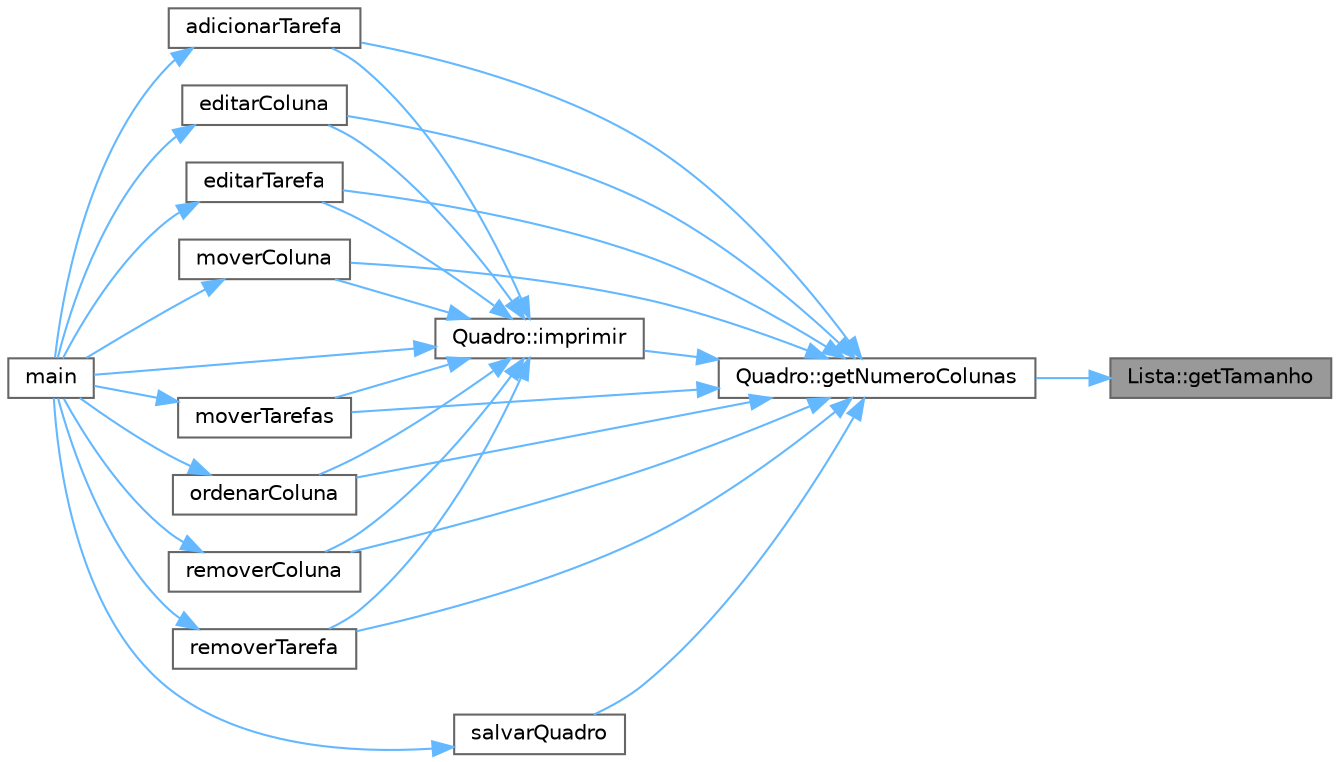 digraph "Lista::getTamanho"
{
 // INTERACTIVE_SVG=YES
 // LATEX_PDF_SIZE
  bgcolor="transparent";
  edge [fontname=Helvetica,fontsize=10,labelfontname=Helvetica,labelfontsize=10];
  node [fontname=Helvetica,fontsize=10,shape=box,height=0.2,width=0.4];
  rankdir="RL";
  Node1 [id="Node000001",label="Lista::getTamanho",height=0.2,width=0.4,color="gray40", fillcolor="grey60", style="filled", fontcolor="black",tooltip="Obtém o tamanho da lista."];
  Node1 -> Node2 [id="edge30_Node000001_Node000002",dir="back",color="steelblue1",style="solid",tooltip=" "];
  Node2 [id="Node000002",label="Quadro::getNumeroColunas",height=0.2,width=0.4,color="grey40", fillcolor="white", style="filled",URL="$d1/d13/class_quadro.html#aad88cee2be59e368c4c09166a7777fb9",tooltip="Obtém o número de colunas do quadro."];
  Node2 -> Node3 [id="edge31_Node000002_Node000003",dir="back",color="steelblue1",style="solid",tooltip=" "];
  Node3 [id="Node000003",label="adicionarTarefa",height=0.2,width=0.4,color="grey40", fillcolor="white", style="filled",URL="$df/d0a/main_8cpp.html#a0d931717ab3053bc49784e26575b01d6",tooltip="Adiciona uma nova tarefa a uma coluna no quadro KanBan."];
  Node3 -> Node4 [id="edge32_Node000003_Node000004",dir="back",color="steelblue1",style="solid",tooltip=" "];
  Node4 [id="Node000004",label="main",height=0.2,width=0.4,color="grey40", fillcolor="white", style="filled",URL="$df/d0a/main_8cpp.html#ae66f6b31b5ad750f1fe042a706a4e3d4",tooltip=" "];
  Node2 -> Node5 [id="edge33_Node000002_Node000005",dir="back",color="steelblue1",style="solid",tooltip=" "];
  Node5 [id="Node000005",label="editarColuna",height=0.2,width=0.4,color="grey40", fillcolor="white", style="filled",URL="$df/d0a/main_8cpp.html#a512a56ef22516c5454d0f925b16adcd6",tooltip="Edita uma coluna existente no quadro KanBan."];
  Node5 -> Node4 [id="edge34_Node000005_Node000004",dir="back",color="steelblue1",style="solid",tooltip=" "];
  Node2 -> Node6 [id="edge35_Node000002_Node000006",dir="back",color="steelblue1",style="solid",tooltip=" "];
  Node6 [id="Node000006",label="editarTarefa",height=0.2,width=0.4,color="grey40", fillcolor="white", style="filled",URL="$df/d0a/main_8cpp.html#ac8773e0e3b3c75454e680ff43c6fcd7f",tooltip="Edita uma tarefa existente no quadro KanBan."];
  Node6 -> Node4 [id="edge36_Node000006_Node000004",dir="back",color="steelblue1",style="solid",tooltip=" "];
  Node2 -> Node7 [id="edge37_Node000002_Node000007",dir="back",color="steelblue1",style="solid",tooltip=" "];
  Node7 [id="Node000007",label="Quadro::imprimir",height=0.2,width=0.4,color="grey40", fillcolor="white", style="filled",URL="$d1/d13/class_quadro.html#a1d27dcd2c84b1742c7ebd4cb0f82a704",tooltip="Imprime as informações do quadro."];
  Node7 -> Node3 [id="edge38_Node000007_Node000003",dir="back",color="steelblue1",style="solid",tooltip=" "];
  Node7 -> Node5 [id="edge39_Node000007_Node000005",dir="back",color="steelblue1",style="solid",tooltip=" "];
  Node7 -> Node6 [id="edge40_Node000007_Node000006",dir="back",color="steelblue1",style="solid",tooltip=" "];
  Node7 -> Node4 [id="edge41_Node000007_Node000004",dir="back",color="steelblue1",style="solid",tooltip=" "];
  Node7 -> Node8 [id="edge42_Node000007_Node000008",dir="back",color="steelblue1",style="solid",tooltip=" "];
  Node8 [id="Node000008",label="moverColuna",height=0.2,width=0.4,color="grey40", fillcolor="white", style="filled",URL="$df/d0a/main_8cpp.html#a23877ef139dcc4300c8f74067c517d27",tooltip="Move uma coluna de uma posição para outra no quadro KanBan."];
  Node8 -> Node4 [id="edge43_Node000008_Node000004",dir="back",color="steelblue1",style="solid",tooltip=" "];
  Node7 -> Node9 [id="edge44_Node000007_Node000009",dir="back",color="steelblue1",style="solid",tooltip=" "];
  Node9 [id="Node000009",label="moverTarefas",height=0.2,width=0.4,color="grey40", fillcolor="white", style="filled",URL="$df/d0a/main_8cpp.html#a2eddfb0aac0ba265acd5268ce3d8e919",tooltip="Move uma tarefa de uma coluna para outra no quadro KanBan."];
  Node9 -> Node4 [id="edge45_Node000009_Node000004",dir="back",color="steelblue1",style="solid",tooltip=" "];
  Node7 -> Node10 [id="edge46_Node000007_Node000010",dir="back",color="steelblue1",style="solid",tooltip=" "];
  Node10 [id="Node000010",label="ordenarColuna",height=0.2,width=0.4,color="grey40", fillcolor="white", style="filled",URL="$df/d0a/main_8cpp.html#ac91dd762f55fe21f3a2226d59abff942",tooltip="Ordena as tarefas por prioridade usando o algoritmo Bubble Sort."];
  Node10 -> Node4 [id="edge47_Node000010_Node000004",dir="back",color="steelblue1",style="solid",tooltip=" "];
  Node7 -> Node11 [id="edge48_Node000007_Node000011",dir="back",color="steelblue1",style="solid",tooltip=" "];
  Node11 [id="Node000011",label="removerColuna",height=0.2,width=0.4,color="grey40", fillcolor="white", style="filled",URL="$df/d0a/main_8cpp.html#aaa15a96063fb4377e5ac1d46a68321c0",tooltip="Remove uma coluna do quadro KanBan."];
  Node11 -> Node4 [id="edge49_Node000011_Node000004",dir="back",color="steelblue1",style="solid",tooltip=" "];
  Node7 -> Node12 [id="edge50_Node000007_Node000012",dir="back",color="steelblue1",style="solid",tooltip=" "];
  Node12 [id="Node000012",label="removerTarefa",height=0.2,width=0.4,color="grey40", fillcolor="white", style="filled",URL="$df/d0a/main_8cpp.html#aee02b44e62983f07d64c57db154c0467",tooltip="Remove uma tarefa de uma coluna no quadro KanBan."];
  Node12 -> Node4 [id="edge51_Node000012_Node000004",dir="back",color="steelblue1",style="solid",tooltip=" "];
  Node2 -> Node8 [id="edge52_Node000002_Node000008",dir="back",color="steelblue1",style="solid",tooltip=" "];
  Node2 -> Node9 [id="edge53_Node000002_Node000009",dir="back",color="steelblue1",style="solid",tooltip=" "];
  Node2 -> Node10 [id="edge54_Node000002_Node000010",dir="back",color="steelblue1",style="solid",tooltip=" "];
  Node2 -> Node11 [id="edge55_Node000002_Node000011",dir="back",color="steelblue1",style="solid",tooltip=" "];
  Node2 -> Node12 [id="edge56_Node000002_Node000012",dir="back",color="steelblue1",style="solid",tooltip=" "];
  Node2 -> Node13 [id="edge57_Node000002_Node000013",dir="back",color="steelblue1",style="solid",tooltip=" "];
  Node13 [id="Node000013",label="salvarQuadro",height=0.2,width=0.4,color="grey40", fillcolor="white", style="filled",URL="$df/d0a/main_8cpp.html#a3a0d238b444da51e7f04f65f8d390fd0",tooltip="Salva o quadro KanBan em um arquivo."];
  Node13 -> Node4 [id="edge58_Node000013_Node000004",dir="back",color="steelblue1",style="solid",tooltip=" "];
}
